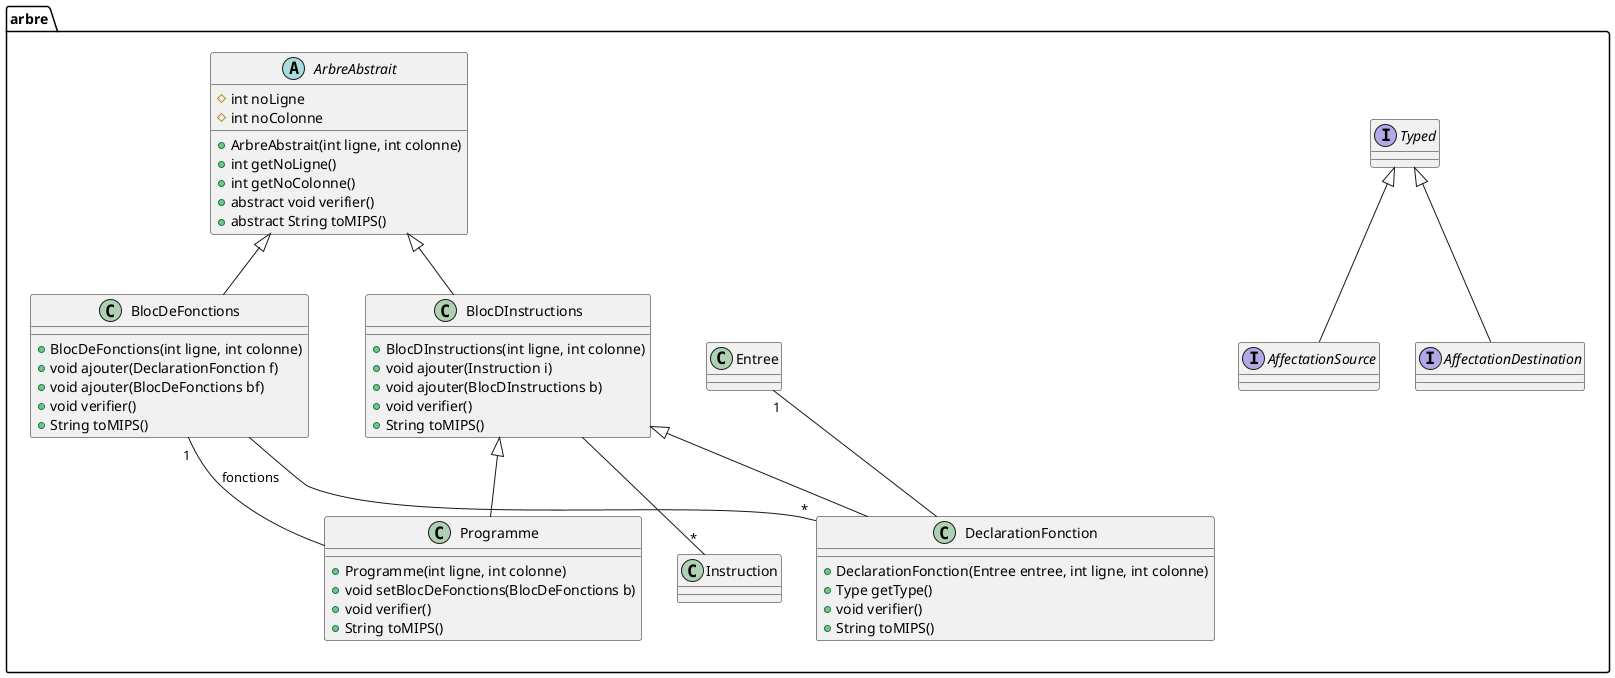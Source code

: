 @startuml

package arbre {
	together {

		Interface AffectationSource Implements Typed {

		}

		Interface AffectationDestination Implements Typed{

		}
	}

	together {
		abstract class ArbreAbstrait {
			# int noLigne
			# int noColonne
			+ ArbreAbstrait(int ligne, int colonne)
			+ int getNoLigne()
			+ int getNoColonne()
			+ abstract void verifier()
			+ abstract String toMIPS()
		}

		class BlocDeFonctions extends ArbreAbstrait {
			+ BlocDeFonctions(int ligne, int colonne)
			+ void ajouter(DeclarationFonction f)
			+ void ajouter(BlocDeFonctions bf)
			+ void verifier()
			+ String toMIPS()
		}
		BlocDeFonctions --"*" DeclarationFonction

		together {
			class BlocDInstructions extends ArbreAbstrait {
				+ BlocDInstructions(int ligne, int colonne)
				+ void ajouter(Instruction i)
				+ void ajouter(BlocDInstructions b)
				+ void verifier()
				+ String toMIPS()
			}
			BlocDInstructions --"*" Instruction

			class DeclarationFonction extends BlocDInstructions {
				+ DeclarationFonction(Entree entree, int ligne, int colonne)
				+ Type getType()
				+ void verifier()
				+ String toMIPS()
			}
			DeclarationFonction --"1" Entree

			class Programme extends BlocDInstructions {
				+ Programme(int ligne, int colonne)
				+ void setBlocDeFonctions(BlocDeFonctions b)
				+ void verifier()
				+ String toMIPS()
			}
			Programme --"1" BlocDeFonctions : fonctions
		}

	}
}

@enduml